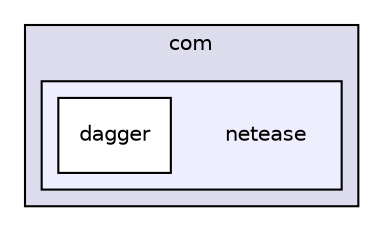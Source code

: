 digraph "src/com/netease" {
  compound=true
  node [ fontsize="10", fontname="Helvetica"];
  edge [ labelfontsize="10", labelfontname="Helvetica"];
  subgraph clusterdir_541eb0a6c58a7690acc5b848a4b1b724 {
    graph [ bgcolor="#ddddee", pencolor="black", label="com" fontname="Helvetica", fontsize="10", URL="dir_541eb0a6c58a7690acc5b848a4b1b724.html"]
  subgraph clusterdir_805ee39591da7ad06ca0022f120e4b6e {
    graph [ bgcolor="#eeeeff", pencolor="black", label="" URL="dir_805ee39591da7ad06ca0022f120e4b6e.html"];
    dir_805ee39591da7ad06ca0022f120e4b6e [shape=plaintext label="netease"];
    dir_6b6b923f91f1039004e124f70978c591 [shape=box label="dagger" color="black" fillcolor="white" style="filled" URL="dir_6b6b923f91f1039004e124f70978c591.html"];
  }
  }
}
